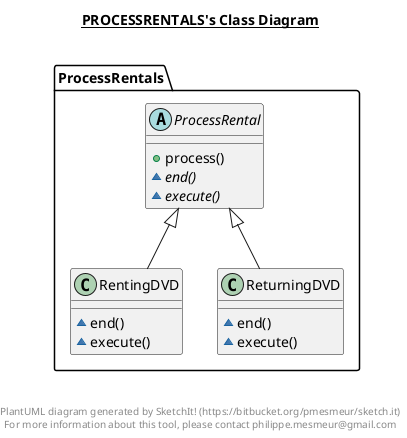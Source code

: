 @startuml

title __PROCESSRENTALS's Class Diagram__\n


      abstract class ProcessRentals.ProcessRental {
          + process()
          {abstract} ~ end()
          {abstract} ~ execute()
      }

  


      class ProcessRentals.RentingDVD {
          ~ end()
          ~ execute()
      }

  


      class ProcessRentals.ReturningDVD {
          ~ end()
          ~ execute()
      }

  

  ProcessRentals.RentingDVD -up-|> ProcessRentals.ProcessRental
  ProcessRentals.ReturningDVD -up-|> ProcessRentals.ProcessRental


right footer


PlantUML diagram generated by SketchIt! (https://bitbucket.org/pmesmeur/sketch.it)
For more information about this tool, please contact philippe.mesmeur@gmail.com
endfooter

@enduml
